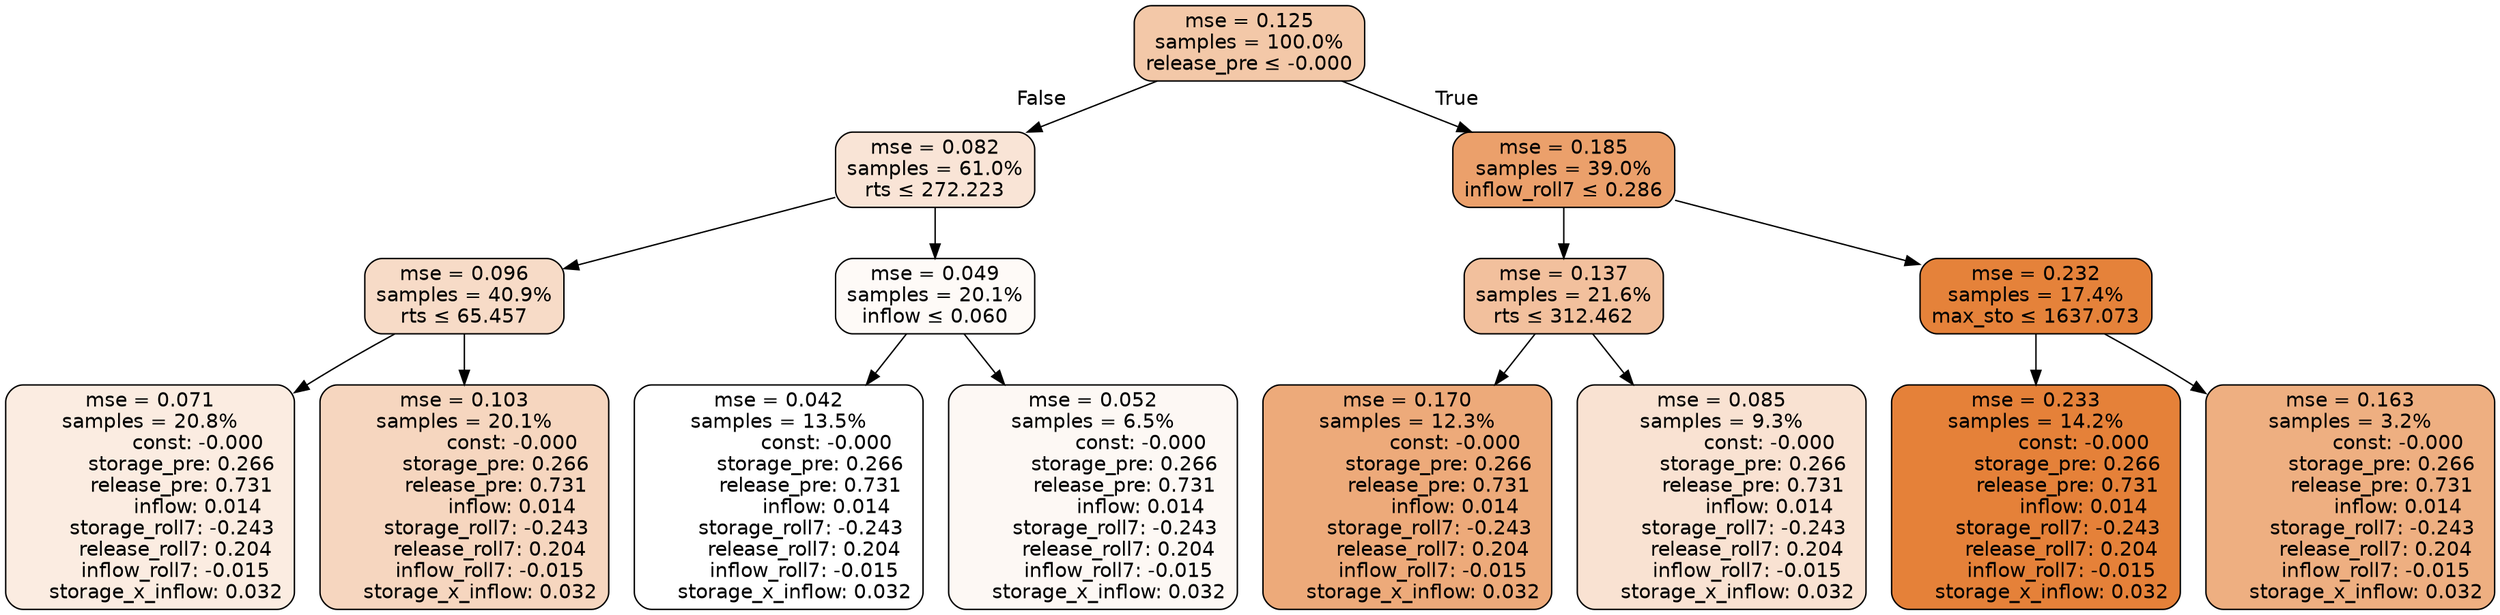 digraph tree {
node [shape=rectangle, style="filled, rounded", color="black", fontname=helvetica] ;
edge [fontname=helvetica] ;
	"0" [label="mse = 0.125
samples = 100.0%
release_pre &le; -0.000", fillcolor="#f3c8a8"]
	"1" [label="mse = 0.082
samples = 61.0%
rts &le; 272.223", fillcolor="#f9e4d6"]
	"2" [label="mse = 0.096
samples = 40.9%
rts &le; 65.457", fillcolor="#f7dbc7"]
	"3" [label="mse = 0.071
samples = 20.8%
               const: -0.000
          storage_pre: 0.266
          release_pre: 0.731
               inflow: 0.014
       storage_roll7: -0.243
        release_roll7: 0.204
        inflow_roll7: -0.015
     storage_x_inflow: 0.032", fillcolor="#fbece1"]
	"4" [label="mse = 0.103
samples = 20.1%
               const: -0.000
          storage_pre: 0.266
          release_pre: 0.731
               inflow: 0.014
       storage_roll7: -0.243
        release_roll7: 0.204
        inflow_roll7: -0.015
     storage_x_inflow: 0.032", fillcolor="#f6d6bf"]
	"5" [label="mse = 0.049
samples = 20.1%
inflow &le; 0.060", fillcolor="#fefaf7"]
	"6" [label="mse = 0.042
samples = 13.5%
               const: -0.000
          storage_pre: 0.266
          release_pre: 0.731
               inflow: 0.014
       storage_roll7: -0.243
        release_roll7: 0.204
        inflow_roll7: -0.015
     storage_x_inflow: 0.032", fillcolor="#ffffff"]
	"7" [label="mse = 0.052
samples = 6.5%
               const: -0.000
          storage_pre: 0.266
          release_pre: 0.731
               inflow: 0.014
       storage_roll7: -0.243
        release_roll7: 0.204
        inflow_roll7: -0.015
     storage_x_inflow: 0.032", fillcolor="#fdf8f4"]
	"8" [label="mse = 0.185
samples = 39.0%
inflow_roll7 &le; 0.286", fillcolor="#eba06b"]
	"9" [label="mse = 0.137
samples = 21.6%
rts &le; 312.462", fillcolor="#f2c09d"]
	"10" [label="mse = 0.170
samples = 12.3%
               const: -0.000
          storage_pre: 0.266
          release_pre: 0.731
               inflow: 0.014
       storage_roll7: -0.243
        release_roll7: 0.204
        inflow_roll7: -0.015
     storage_x_inflow: 0.032", fillcolor="#edaa7a"]
	"11" [label="mse = 0.085
samples = 9.3%
               const: -0.000
          storage_pre: 0.266
          release_pre: 0.731
               inflow: 0.014
       storage_roll7: -0.243
        release_roll7: 0.204
        inflow_roll7: -0.015
     storage_x_inflow: 0.032", fillcolor="#f9e2d2"]
	"12" [label="mse = 0.232
samples = 17.4%
max_sto &le; 1637.073", fillcolor="#e5823a"]
	"13" [label="mse = 0.233
samples = 14.2%
               const: -0.000
          storage_pre: 0.266
          release_pre: 0.731
               inflow: 0.014
       storage_roll7: -0.243
        release_roll7: 0.204
        inflow_roll7: -0.015
     storage_x_inflow: 0.032", fillcolor="#e58139"]
	"14" [label="mse = 0.163
samples = 3.2%
               const: -0.000
          storage_pre: 0.266
          release_pre: 0.731
               inflow: 0.014
       storage_roll7: -0.243
        release_roll7: 0.204
        inflow_roll7: -0.015
     storage_x_inflow: 0.032", fillcolor="#eeaf81"]

	"0" -> "1" [labeldistance=2.5, labelangle=45, headlabel="False"]
	"1" -> "2"
	"2" -> "3"
	"2" -> "4"
	"1" -> "5"
	"5" -> "6"
	"5" -> "7"
	"0" -> "8" [labeldistance=2.5, labelangle=-45, headlabel="True"]
	"8" -> "9"
	"9" -> "10"
	"9" -> "11"
	"8" -> "12"
	"12" -> "13"
	"12" -> "14"
}